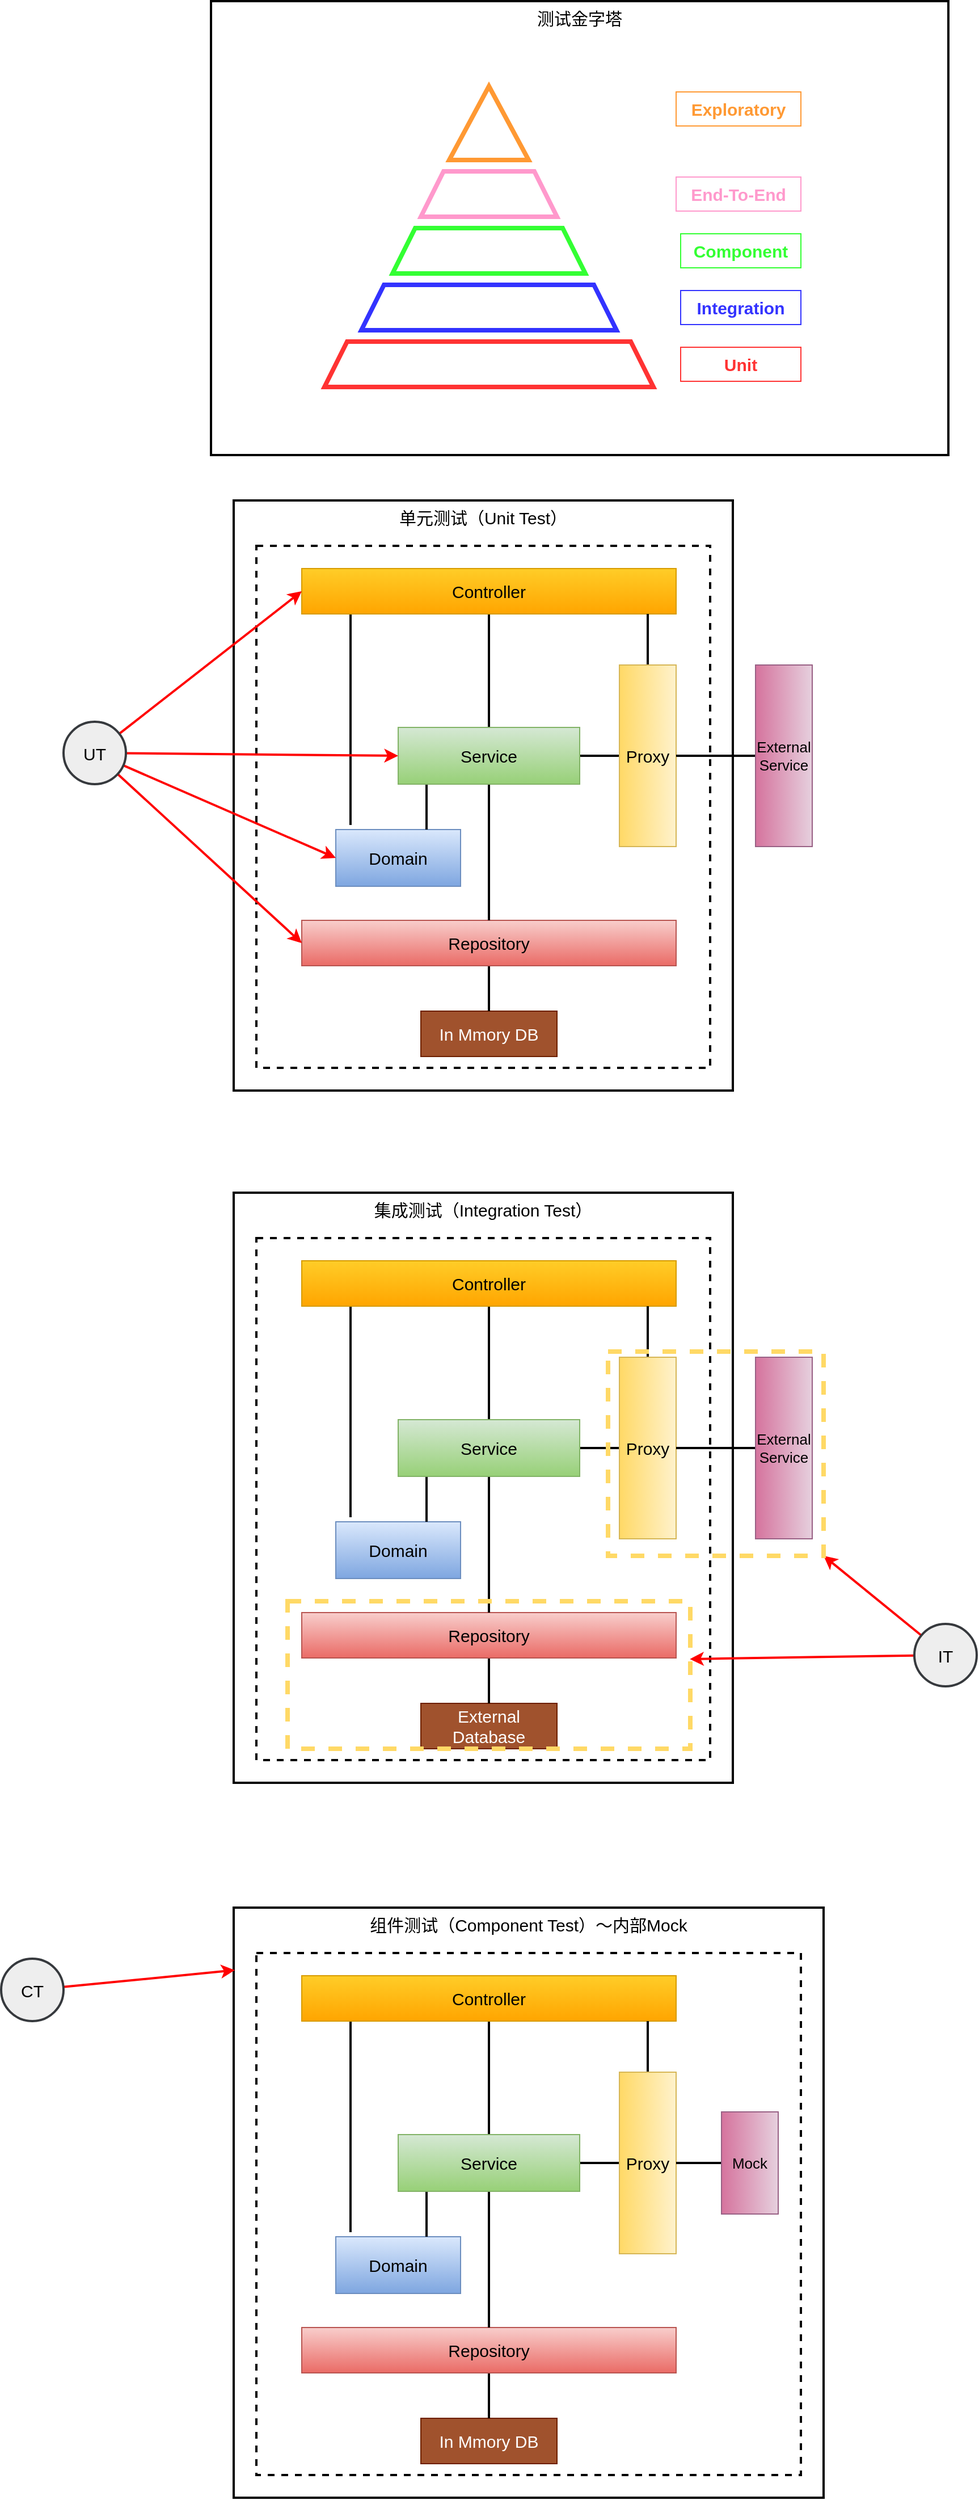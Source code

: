 <mxfile version="15.5.7" type="github">
  <diagram id="h8NxwV9EvGS1gY7jsNnz" name="Page-1">
    <mxGraphModel dx="2013" dy="1933" grid="1" gridSize="10" guides="1" tooltips="1" connect="1" arrows="1" fold="1" page="1" pageScale="1" pageWidth="827" pageHeight="1169" math="0" shadow="0">
      <root>
        <mxCell id="0" />
        <mxCell id="1" parent="0" />
        <mxCell id="YCC9_aXwLLvpVHEqEHlf-26" value="单元测试（Unit Test）" style="rounded=0;whiteSpace=wrap;html=1;fontSize=15;strokeWidth=2;align=center;verticalAlign=top;" parent="1" vertex="1">
          <mxGeometry x="20" y="80" width="440" height="520" as="geometry" />
        </mxCell>
        <mxCell id="YCC9_aXwLLvpVHEqEHlf-1" value="" style="rounded=0;whiteSpace=wrap;html=1;align=center;verticalAlign=top;fontSize=17;dashed=1;strokeWidth=2;" parent="1" vertex="1">
          <mxGeometry x="40" y="120" width="400" height="460" as="geometry" />
        </mxCell>
        <mxCell id="YCC9_aXwLLvpVHEqEHlf-15" style="edgeStyle=orthogonalEdgeStyle;rounded=0;orthogonalLoop=1;jettySize=auto;html=1;entryX=0.118;entryY=-0.08;entryDx=0;entryDy=0;entryPerimeter=0;endArrow=none;endFill=0;strokeWidth=2;" parent="1" source="YCC9_aXwLLvpVHEqEHlf-2" target="YCC9_aXwLLvpVHEqEHlf-7" edge="1">
          <mxGeometry relative="1" as="geometry">
            <Array as="points">
              <mxPoint x="123" y="230" />
              <mxPoint x="123" y="230" />
            </Array>
          </mxGeometry>
        </mxCell>
        <mxCell id="YCC9_aXwLLvpVHEqEHlf-16" style="edgeStyle=orthogonalEdgeStyle;rounded=0;orthogonalLoop=1;jettySize=auto;html=1;entryX=0.5;entryY=0;entryDx=0;entryDy=0;endArrow=none;endFill=0;strokeWidth=2;" parent="1" source="YCC9_aXwLLvpVHEqEHlf-2" target="YCC9_aXwLLvpVHEqEHlf-8" edge="1">
          <mxGeometry relative="1" as="geometry" />
        </mxCell>
        <mxCell id="YCC9_aXwLLvpVHEqEHlf-2" value="Controller" style="rounded=0;whiteSpace=wrap;html=1;fontSize=15;fillColor=#ffcd28;gradientColor=#ffa500;strokeColor=#d79b00;" parent="1" vertex="1">
          <mxGeometry x="80" y="140" width="330" height="40" as="geometry" />
        </mxCell>
        <mxCell id="YCC9_aXwLLvpVHEqEHlf-3" value="In Mmory DB" style="rounded=0;whiteSpace=wrap;html=1;fontSize=15;fillColor=#a0522d;strokeColor=#6D1F00;fontColor=#ffffff;" parent="1" vertex="1">
          <mxGeometry x="185" y="530" width="120" height="40" as="geometry" />
        </mxCell>
        <mxCell id="YCC9_aXwLLvpVHEqEHlf-6" value="" style="edgeStyle=orthogonalEdgeStyle;rounded=0;orthogonalLoop=1;jettySize=auto;html=1;endArrow=none;endFill=0;strokeWidth=2;" parent="1" source="YCC9_aXwLLvpVHEqEHlf-5" target="YCC9_aXwLLvpVHEqEHlf-3" edge="1">
          <mxGeometry relative="1" as="geometry" />
        </mxCell>
        <mxCell id="YCC9_aXwLLvpVHEqEHlf-5" value="Repository" style="rounded=0;whiteSpace=wrap;html=1;fontSize=15;fillColor=#f8cecc;gradientColor=#ea6b66;strokeColor=#b85450;" parent="1" vertex="1">
          <mxGeometry x="80" y="450" width="330" height="40" as="geometry" />
        </mxCell>
        <mxCell id="YCC9_aXwLLvpVHEqEHlf-7" value="Domain" style="rounded=0;whiteSpace=wrap;html=1;fontSize=15;fillColor=#dae8fc;gradientColor=#7ea6e0;strokeColor=#6c8ebf;" parent="1" vertex="1">
          <mxGeometry x="110" y="370" width="110" height="50" as="geometry" />
        </mxCell>
        <mxCell id="YCC9_aXwLLvpVHEqEHlf-9" value="" style="edgeStyle=orthogonalEdgeStyle;rounded=0;orthogonalLoop=1;jettySize=auto;html=1;endArrow=none;endFill=0;strokeWidth=2;" parent="1" source="YCC9_aXwLLvpVHEqEHlf-8" target="YCC9_aXwLLvpVHEqEHlf-7" edge="1">
          <mxGeometry relative="1" as="geometry">
            <Array as="points">
              <mxPoint x="190" y="350" />
              <mxPoint x="190" y="350" />
            </Array>
          </mxGeometry>
        </mxCell>
        <mxCell id="YCC9_aXwLLvpVHEqEHlf-10" style="edgeStyle=orthogonalEdgeStyle;rounded=0;orthogonalLoop=1;jettySize=auto;html=1;entryX=0.5;entryY=0;entryDx=0;entryDy=0;endArrow=none;endFill=0;strokeWidth=2;" parent="1" source="YCC9_aXwLLvpVHEqEHlf-8" target="YCC9_aXwLLvpVHEqEHlf-5" edge="1">
          <mxGeometry relative="1" as="geometry" />
        </mxCell>
        <mxCell id="YCC9_aXwLLvpVHEqEHlf-17" value="" style="edgeStyle=orthogonalEdgeStyle;rounded=0;orthogonalLoop=1;jettySize=auto;html=1;endArrow=none;endFill=0;strokeWidth=2;" parent="1" source="YCC9_aXwLLvpVHEqEHlf-8" target="YCC9_aXwLLvpVHEqEHlf-12" edge="1">
          <mxGeometry relative="1" as="geometry" />
        </mxCell>
        <mxCell id="YCC9_aXwLLvpVHEqEHlf-8" value="Service" style="rounded=0;whiteSpace=wrap;html=1;fontSize=15;fillColor=#d5e8d4;gradientColor=#97d077;strokeColor=#82b366;" parent="1" vertex="1">
          <mxGeometry x="165" y="280" width="160" height="50" as="geometry" />
        </mxCell>
        <mxCell id="YCC9_aXwLLvpVHEqEHlf-18" value="" style="edgeStyle=orthogonalEdgeStyle;rounded=0;orthogonalLoop=1;jettySize=auto;html=1;endArrow=none;endFill=0;strokeWidth=2;" parent="1" source="YCC9_aXwLLvpVHEqEHlf-12" target="YCC9_aXwLLvpVHEqEHlf-2" edge="1">
          <mxGeometry relative="1" as="geometry">
            <Array as="points">
              <mxPoint x="385" y="190" />
              <mxPoint x="385" y="190" />
            </Array>
          </mxGeometry>
        </mxCell>
        <mxCell id="YCC9_aXwLLvpVHEqEHlf-12" value="Proxy" style="rounded=0;whiteSpace=wrap;html=1;direction=south;fontSize=15;fillColor=#fff2cc;gradientColor=#ffd966;strokeColor=#d6b656;" parent="1" vertex="1">
          <mxGeometry x="360" y="225" width="50" height="160" as="geometry" />
        </mxCell>
        <mxCell id="YCC9_aXwLLvpVHEqEHlf-22" value="" style="edgeStyle=orthogonalEdgeStyle;rounded=0;orthogonalLoop=1;jettySize=auto;html=1;endArrow=none;endFill=0;strokeWidth=2;" parent="1" source="YCC9_aXwLLvpVHEqEHlf-21" target="YCC9_aXwLLvpVHEqEHlf-12" edge="1">
          <mxGeometry relative="1" as="geometry" />
        </mxCell>
        <mxCell id="YCC9_aXwLLvpVHEqEHlf-21" value="External&lt;br style=&quot;font-size: 13px;&quot;&gt;Service" style="rounded=0;whiteSpace=wrap;html=1;direction=south;fontSize=13;fillColor=#e6d0de;gradientColor=#d5739d;strokeColor=#996185;" parent="1" vertex="1">
          <mxGeometry x="480" y="225" width="50" height="160" as="geometry" />
        </mxCell>
        <mxCell id="YCC9_aXwLLvpVHEqEHlf-28" style="rounded=0;orthogonalLoop=1;jettySize=auto;html=1;entryX=0;entryY=0.5;entryDx=0;entryDy=0;fontSize=15;endArrow=classic;endFill=1;strokeWidth=2;startArrow=none;startFill=0;strokeColor=#FF0000;" parent="1" source="YCC9_aXwLLvpVHEqEHlf-27" target="YCC9_aXwLLvpVHEqEHlf-2" edge="1">
          <mxGeometry relative="1" as="geometry" />
        </mxCell>
        <mxCell id="YCC9_aXwLLvpVHEqEHlf-29" style="edgeStyle=none;rounded=0;orthogonalLoop=1;jettySize=auto;html=1;entryX=0;entryY=0.5;entryDx=0;entryDy=0;fontSize=15;startArrow=none;startFill=0;endArrow=classic;endFill=1;strokeWidth=2;strokeColor=#FF0000;" parent="1" source="YCC9_aXwLLvpVHEqEHlf-27" target="YCC9_aXwLLvpVHEqEHlf-8" edge="1">
          <mxGeometry relative="1" as="geometry" />
        </mxCell>
        <mxCell id="YCC9_aXwLLvpVHEqEHlf-30" style="edgeStyle=none;rounded=0;orthogonalLoop=1;jettySize=auto;html=1;entryX=0;entryY=0.5;entryDx=0;entryDy=0;fontSize=15;startArrow=none;startFill=0;endArrow=classic;endFill=1;strokeWidth=2;strokeColor=#FF0000;" parent="1" source="YCC9_aXwLLvpVHEqEHlf-27" target="YCC9_aXwLLvpVHEqEHlf-7" edge="1">
          <mxGeometry relative="1" as="geometry" />
        </mxCell>
        <mxCell id="YCC9_aXwLLvpVHEqEHlf-31" style="edgeStyle=none;rounded=0;orthogonalLoop=1;jettySize=auto;html=1;entryX=0;entryY=0.5;entryDx=0;entryDy=0;fontSize=15;startArrow=none;startFill=0;endArrow=classic;endFill=1;strokeWidth=2;strokeColor=#FF0000;" parent="1" source="YCC9_aXwLLvpVHEqEHlf-27" target="YCC9_aXwLLvpVHEqEHlf-5" edge="1">
          <mxGeometry relative="1" as="geometry" />
        </mxCell>
        <mxCell id="YCC9_aXwLLvpVHEqEHlf-27" value="UT" style="ellipse;whiteSpace=wrap;html=1;aspect=fixed;fontSize=15;strokeWidth=2;align=center;verticalAlign=middle;fillColor=#eeeeee;strokeColor=#36393d;" parent="1" vertex="1">
          <mxGeometry x="-130" y="275" width="55" height="55" as="geometry" />
        </mxCell>
        <mxCell id="9MGFe9B6X9eKahvPxP4n-1" value="集成测试（Integration Test）" style="rounded=0;whiteSpace=wrap;html=1;fontSize=15;strokeWidth=2;align=center;verticalAlign=top;" vertex="1" parent="1">
          <mxGeometry x="20" y="690" width="440" height="520" as="geometry" />
        </mxCell>
        <mxCell id="9MGFe9B6X9eKahvPxP4n-2" value="" style="rounded=0;whiteSpace=wrap;html=1;align=center;verticalAlign=top;fontSize=17;dashed=1;strokeWidth=2;" vertex="1" parent="1">
          <mxGeometry x="40" y="730" width="400" height="460" as="geometry" />
        </mxCell>
        <mxCell id="9MGFe9B6X9eKahvPxP4n-3" style="edgeStyle=orthogonalEdgeStyle;rounded=0;orthogonalLoop=1;jettySize=auto;html=1;entryX=0.118;entryY=-0.08;entryDx=0;entryDy=0;entryPerimeter=0;endArrow=none;endFill=0;strokeWidth=2;" edge="1" parent="1" source="9MGFe9B6X9eKahvPxP4n-5" target="9MGFe9B6X9eKahvPxP4n-9">
          <mxGeometry relative="1" as="geometry">
            <Array as="points">
              <mxPoint x="123" y="840" />
              <mxPoint x="123" y="840" />
            </Array>
          </mxGeometry>
        </mxCell>
        <mxCell id="9MGFe9B6X9eKahvPxP4n-4" style="edgeStyle=orthogonalEdgeStyle;rounded=0;orthogonalLoop=1;jettySize=auto;html=1;entryX=0.5;entryY=0;entryDx=0;entryDy=0;endArrow=none;endFill=0;strokeWidth=2;" edge="1" parent="1" source="9MGFe9B6X9eKahvPxP4n-5" target="9MGFe9B6X9eKahvPxP4n-13">
          <mxGeometry relative="1" as="geometry" />
        </mxCell>
        <mxCell id="9MGFe9B6X9eKahvPxP4n-5" value="Controller" style="rounded=0;whiteSpace=wrap;html=1;fontSize=15;fillColor=#ffcd28;gradientColor=#ffa500;strokeColor=#d79b00;" vertex="1" parent="1">
          <mxGeometry x="80" y="750" width="330" height="40" as="geometry" />
        </mxCell>
        <mxCell id="9MGFe9B6X9eKahvPxP4n-6" value="External Database" style="rounded=0;whiteSpace=wrap;html=1;fontSize=15;fillColor=#a0522d;strokeColor=#6D1F00;fontColor=#ffffff;" vertex="1" parent="1">
          <mxGeometry x="185" y="1140" width="120" height="40" as="geometry" />
        </mxCell>
        <mxCell id="9MGFe9B6X9eKahvPxP4n-7" value="" style="edgeStyle=orthogonalEdgeStyle;rounded=0;orthogonalLoop=1;jettySize=auto;html=1;endArrow=none;endFill=0;strokeWidth=2;" edge="1" parent="1" source="9MGFe9B6X9eKahvPxP4n-8" target="9MGFe9B6X9eKahvPxP4n-6">
          <mxGeometry relative="1" as="geometry" />
        </mxCell>
        <mxCell id="9MGFe9B6X9eKahvPxP4n-8" value="Repository" style="rounded=0;whiteSpace=wrap;html=1;fontSize=15;fillColor=#f8cecc;gradientColor=#ea6b66;strokeColor=#b85450;" vertex="1" parent="1">
          <mxGeometry x="80" y="1060" width="330" height="40" as="geometry" />
        </mxCell>
        <mxCell id="9MGFe9B6X9eKahvPxP4n-9" value="Domain" style="rounded=0;whiteSpace=wrap;html=1;fontSize=15;fillColor=#dae8fc;gradientColor=#7ea6e0;strokeColor=#6c8ebf;" vertex="1" parent="1">
          <mxGeometry x="110" y="980" width="110" height="50" as="geometry" />
        </mxCell>
        <mxCell id="9MGFe9B6X9eKahvPxP4n-10" value="" style="edgeStyle=orthogonalEdgeStyle;rounded=0;orthogonalLoop=1;jettySize=auto;html=1;endArrow=none;endFill=0;strokeWidth=2;" edge="1" parent="1" source="9MGFe9B6X9eKahvPxP4n-13" target="9MGFe9B6X9eKahvPxP4n-9">
          <mxGeometry relative="1" as="geometry">
            <Array as="points">
              <mxPoint x="190" y="960" />
              <mxPoint x="190" y="960" />
            </Array>
          </mxGeometry>
        </mxCell>
        <mxCell id="9MGFe9B6X9eKahvPxP4n-11" style="edgeStyle=orthogonalEdgeStyle;rounded=0;orthogonalLoop=1;jettySize=auto;html=1;entryX=0.5;entryY=0;entryDx=0;entryDy=0;endArrow=none;endFill=0;strokeWidth=2;" edge="1" parent="1" source="9MGFe9B6X9eKahvPxP4n-13" target="9MGFe9B6X9eKahvPxP4n-8">
          <mxGeometry relative="1" as="geometry" />
        </mxCell>
        <mxCell id="9MGFe9B6X9eKahvPxP4n-12" value="" style="edgeStyle=orthogonalEdgeStyle;rounded=0;orthogonalLoop=1;jettySize=auto;html=1;endArrow=none;endFill=0;strokeWidth=2;" edge="1" parent="1" source="9MGFe9B6X9eKahvPxP4n-13" target="9MGFe9B6X9eKahvPxP4n-15">
          <mxGeometry relative="1" as="geometry" />
        </mxCell>
        <mxCell id="9MGFe9B6X9eKahvPxP4n-13" value="Service" style="rounded=0;whiteSpace=wrap;html=1;fontSize=15;fillColor=#d5e8d4;gradientColor=#97d077;strokeColor=#82b366;" vertex="1" parent="1">
          <mxGeometry x="165" y="890" width="160" height="50" as="geometry" />
        </mxCell>
        <mxCell id="9MGFe9B6X9eKahvPxP4n-14" value="" style="edgeStyle=orthogonalEdgeStyle;rounded=0;orthogonalLoop=1;jettySize=auto;html=1;endArrow=none;endFill=0;strokeWidth=2;" edge="1" parent="1" source="9MGFe9B6X9eKahvPxP4n-15" target="9MGFe9B6X9eKahvPxP4n-5">
          <mxGeometry relative="1" as="geometry">
            <Array as="points">
              <mxPoint x="385" y="800" />
              <mxPoint x="385" y="800" />
            </Array>
          </mxGeometry>
        </mxCell>
        <mxCell id="9MGFe9B6X9eKahvPxP4n-15" value="Proxy" style="rounded=0;whiteSpace=wrap;html=1;direction=south;fontSize=15;fillColor=#fff2cc;gradientColor=#ffd966;strokeColor=#d6b656;" vertex="1" parent="1">
          <mxGeometry x="360" y="835" width="50" height="160" as="geometry" />
        </mxCell>
        <mxCell id="9MGFe9B6X9eKahvPxP4n-16" value="" style="edgeStyle=orthogonalEdgeStyle;rounded=0;orthogonalLoop=1;jettySize=auto;html=1;endArrow=none;endFill=0;strokeWidth=2;" edge="1" parent="1" source="9MGFe9B6X9eKahvPxP4n-17" target="9MGFe9B6X9eKahvPxP4n-15">
          <mxGeometry relative="1" as="geometry" />
        </mxCell>
        <mxCell id="9MGFe9B6X9eKahvPxP4n-17" value="External&lt;br style=&quot;font-size: 13px;&quot;&gt;Service" style="rounded=0;whiteSpace=wrap;html=1;direction=south;fontSize=13;fillColor=#e6d0de;gradientColor=#d5739d;strokeColor=#996185;" vertex="1" parent="1">
          <mxGeometry x="480" y="835" width="50" height="160" as="geometry" />
        </mxCell>
        <mxCell id="9MGFe9B6X9eKahvPxP4n-27" style="rounded=0;orthogonalLoop=1;jettySize=auto;html=1;entryX=1;entryY=1;entryDx=0;entryDy=0;strokeColor=#FF0000;strokeWidth=2;" edge="1" parent="1" source="9MGFe9B6X9eKahvPxP4n-23" target="9MGFe9B6X9eKahvPxP4n-25">
          <mxGeometry relative="1" as="geometry" />
        </mxCell>
        <mxCell id="9MGFe9B6X9eKahvPxP4n-28" style="edgeStyle=none;rounded=0;orthogonalLoop=1;jettySize=auto;html=1;entryX=0.999;entryY=0.392;entryDx=0;entryDy=0;entryPerimeter=0;strokeColor=#FF0000;strokeWidth=2;" edge="1" parent="1" source="9MGFe9B6X9eKahvPxP4n-23" target="9MGFe9B6X9eKahvPxP4n-26">
          <mxGeometry relative="1" as="geometry" />
        </mxCell>
        <mxCell id="9MGFe9B6X9eKahvPxP4n-23" value="IT" style="ellipse;whiteSpace=wrap;html=1;aspect=fixed;fontSize=15;strokeWidth=2;align=center;verticalAlign=middle;fillColor=#eeeeee;strokeColor=#36393d;" vertex="1" parent="1">
          <mxGeometry x="620" y="1070" width="55" height="55" as="geometry" />
        </mxCell>
        <mxCell id="9MGFe9B6X9eKahvPxP4n-25" value="" style="rounded=0;whiteSpace=wrap;html=1;dashed=1;strokeWidth=4;fillColor=none;strokeColor=#FFD966;perimeterSpacing=0;" vertex="1" parent="1">
          <mxGeometry x="350" y="830" width="190" height="180" as="geometry" />
        </mxCell>
        <mxCell id="9MGFe9B6X9eKahvPxP4n-26" value="" style="rounded=0;whiteSpace=wrap;html=1;dashed=1;strokeColor=#FFD966;strokeWidth=4;fillColor=none;perimeterSpacing=0;" vertex="1" parent="1">
          <mxGeometry x="67.5" y="1050" width="355" height="130" as="geometry" />
        </mxCell>
        <mxCell id="9MGFe9B6X9eKahvPxP4n-29" value="组件测试（Component Test）～内部Mock" style="rounded=0;whiteSpace=wrap;html=1;fontSize=15;strokeWidth=2;align=center;verticalAlign=top;" vertex="1" parent="1">
          <mxGeometry x="20" y="1320" width="520" height="520" as="geometry" />
        </mxCell>
        <mxCell id="9MGFe9B6X9eKahvPxP4n-30" value="" style="rounded=0;whiteSpace=wrap;html=1;align=center;verticalAlign=top;fontSize=17;dashed=1;strokeWidth=2;" vertex="1" parent="1">
          <mxGeometry x="40" y="1360" width="480" height="460" as="geometry" />
        </mxCell>
        <mxCell id="9MGFe9B6X9eKahvPxP4n-31" style="edgeStyle=orthogonalEdgeStyle;rounded=0;orthogonalLoop=1;jettySize=auto;html=1;entryX=0.118;entryY=-0.08;entryDx=0;entryDy=0;entryPerimeter=0;endArrow=none;endFill=0;strokeWidth=2;" edge="1" parent="1" source="9MGFe9B6X9eKahvPxP4n-33" target="9MGFe9B6X9eKahvPxP4n-37">
          <mxGeometry relative="1" as="geometry">
            <Array as="points">
              <mxPoint x="123" y="1470" />
              <mxPoint x="123" y="1470" />
            </Array>
          </mxGeometry>
        </mxCell>
        <mxCell id="9MGFe9B6X9eKahvPxP4n-32" style="edgeStyle=orthogonalEdgeStyle;rounded=0;orthogonalLoop=1;jettySize=auto;html=1;entryX=0.5;entryY=0;entryDx=0;entryDy=0;endArrow=none;endFill=0;strokeWidth=2;" edge="1" parent="1" source="9MGFe9B6X9eKahvPxP4n-33" target="9MGFe9B6X9eKahvPxP4n-41">
          <mxGeometry relative="1" as="geometry" />
        </mxCell>
        <mxCell id="9MGFe9B6X9eKahvPxP4n-33" value="Controller" style="rounded=0;whiteSpace=wrap;html=1;fontSize=15;fillColor=#ffcd28;gradientColor=#ffa500;strokeColor=#d79b00;" vertex="1" parent="1">
          <mxGeometry x="80" y="1380" width="330" height="40" as="geometry" />
        </mxCell>
        <mxCell id="9MGFe9B6X9eKahvPxP4n-34" value="In Mmory DB" style="rounded=0;whiteSpace=wrap;html=1;fontSize=15;fillColor=#a0522d;strokeColor=#6D1F00;fontColor=#ffffff;" vertex="1" parent="1">
          <mxGeometry x="185" y="1770" width="120" height="40" as="geometry" />
        </mxCell>
        <mxCell id="9MGFe9B6X9eKahvPxP4n-35" value="" style="edgeStyle=orthogonalEdgeStyle;rounded=0;orthogonalLoop=1;jettySize=auto;html=1;endArrow=none;endFill=0;strokeWidth=2;" edge="1" parent="1" source="9MGFe9B6X9eKahvPxP4n-36" target="9MGFe9B6X9eKahvPxP4n-34">
          <mxGeometry relative="1" as="geometry" />
        </mxCell>
        <mxCell id="9MGFe9B6X9eKahvPxP4n-36" value="Repository" style="rounded=0;whiteSpace=wrap;html=1;fontSize=15;fillColor=#f8cecc;gradientColor=#ea6b66;strokeColor=#b85450;" vertex="1" parent="1">
          <mxGeometry x="80" y="1690" width="330" height="40" as="geometry" />
        </mxCell>
        <mxCell id="9MGFe9B6X9eKahvPxP4n-37" value="Domain" style="rounded=0;whiteSpace=wrap;html=1;fontSize=15;fillColor=#dae8fc;gradientColor=#7ea6e0;strokeColor=#6c8ebf;" vertex="1" parent="1">
          <mxGeometry x="110" y="1610" width="110" height="50" as="geometry" />
        </mxCell>
        <mxCell id="9MGFe9B6X9eKahvPxP4n-38" value="" style="edgeStyle=orthogonalEdgeStyle;rounded=0;orthogonalLoop=1;jettySize=auto;html=1;endArrow=none;endFill=0;strokeWidth=2;" edge="1" parent="1" source="9MGFe9B6X9eKahvPxP4n-41" target="9MGFe9B6X9eKahvPxP4n-37">
          <mxGeometry relative="1" as="geometry">
            <Array as="points">
              <mxPoint x="190" y="1590" />
              <mxPoint x="190" y="1590" />
            </Array>
          </mxGeometry>
        </mxCell>
        <mxCell id="9MGFe9B6X9eKahvPxP4n-39" style="edgeStyle=orthogonalEdgeStyle;rounded=0;orthogonalLoop=1;jettySize=auto;html=1;entryX=0.5;entryY=0;entryDx=0;entryDy=0;endArrow=none;endFill=0;strokeWidth=2;" edge="1" parent="1" source="9MGFe9B6X9eKahvPxP4n-41" target="9MGFe9B6X9eKahvPxP4n-36">
          <mxGeometry relative="1" as="geometry" />
        </mxCell>
        <mxCell id="9MGFe9B6X9eKahvPxP4n-40" value="" style="edgeStyle=orthogonalEdgeStyle;rounded=0;orthogonalLoop=1;jettySize=auto;html=1;endArrow=none;endFill=0;strokeWidth=2;" edge="1" parent="1" source="9MGFe9B6X9eKahvPxP4n-41" target="9MGFe9B6X9eKahvPxP4n-43">
          <mxGeometry relative="1" as="geometry" />
        </mxCell>
        <mxCell id="9MGFe9B6X9eKahvPxP4n-41" value="Service" style="rounded=0;whiteSpace=wrap;html=1;fontSize=15;fillColor=#d5e8d4;gradientColor=#97d077;strokeColor=#82b366;" vertex="1" parent="1">
          <mxGeometry x="165" y="1520" width="160" height="50" as="geometry" />
        </mxCell>
        <mxCell id="9MGFe9B6X9eKahvPxP4n-42" value="" style="edgeStyle=orthogonalEdgeStyle;rounded=0;orthogonalLoop=1;jettySize=auto;html=1;endArrow=none;endFill=0;strokeWidth=2;" edge="1" parent="1" source="9MGFe9B6X9eKahvPxP4n-43" target="9MGFe9B6X9eKahvPxP4n-33">
          <mxGeometry relative="1" as="geometry">
            <Array as="points">
              <mxPoint x="385" y="1430" />
              <mxPoint x="385" y="1430" />
            </Array>
          </mxGeometry>
        </mxCell>
        <mxCell id="9MGFe9B6X9eKahvPxP4n-43" value="Proxy" style="rounded=0;whiteSpace=wrap;html=1;direction=south;fontSize=15;fillColor=#fff2cc;gradientColor=#ffd966;strokeColor=#d6b656;" vertex="1" parent="1">
          <mxGeometry x="360" y="1465" width="50" height="160" as="geometry" />
        </mxCell>
        <mxCell id="9MGFe9B6X9eKahvPxP4n-44" value="" style="edgeStyle=orthogonalEdgeStyle;rounded=0;orthogonalLoop=1;jettySize=auto;html=1;endArrow=none;endFill=0;strokeWidth=2;" edge="1" parent="1" source="9MGFe9B6X9eKahvPxP4n-45" target="9MGFe9B6X9eKahvPxP4n-43">
          <mxGeometry relative="1" as="geometry" />
        </mxCell>
        <mxCell id="9MGFe9B6X9eKahvPxP4n-45" value="Mock" style="rounded=0;whiteSpace=wrap;html=1;direction=south;fontSize=13;fillColor=#e6d0de;gradientColor=#d5739d;strokeColor=#996185;" vertex="1" parent="1">
          <mxGeometry x="450" y="1500" width="50" height="90" as="geometry" />
        </mxCell>
        <mxCell id="9MGFe9B6X9eKahvPxP4n-51" style="edgeStyle=none;rounded=0;orthogonalLoop=1;jettySize=auto;html=1;entryX=0.002;entryY=0.106;entryDx=0;entryDy=0;entryPerimeter=0;strokeColor=#FF0000;strokeWidth=2;" edge="1" parent="1" source="9MGFe9B6X9eKahvPxP4n-48" target="9MGFe9B6X9eKahvPxP4n-29">
          <mxGeometry relative="1" as="geometry" />
        </mxCell>
        <mxCell id="9MGFe9B6X9eKahvPxP4n-48" value="CT" style="ellipse;whiteSpace=wrap;html=1;aspect=fixed;fontSize=15;strokeWidth=2;align=center;verticalAlign=middle;fillColor=#eeeeee;strokeColor=#36393d;" vertex="1" parent="1">
          <mxGeometry x="-185" y="1365" width="55" height="55" as="geometry" />
        </mxCell>
        <mxCell id="9MGFe9B6X9eKahvPxP4n-52" value="" style="triangle;whiteSpace=wrap;html=1;strokeColor=#FF9933;strokeWidth=4;fillColor=none;rotation=-90;" vertex="1" parent="1">
          <mxGeometry x="212.5" y="-287.5" width="65" height="70" as="geometry" />
        </mxCell>
        <mxCell id="9MGFe9B6X9eKahvPxP4n-53" value="&lt;span style=&quot;color: rgb(255 , 255 , 255) ; font-size: 15px&quot;&gt;In Mmory DB&lt;/span&gt;" style="shape=trapezoid;perimeter=trapezoidPerimeter;whiteSpace=wrap;html=1;fixedSize=1;strokeColor=#FF99CC;strokeWidth=4;fillColor=none;" vertex="1" parent="1">
          <mxGeometry x="185" y="-210" width="120" height="40" as="geometry" />
        </mxCell>
        <mxCell id="9MGFe9B6X9eKahvPxP4n-54" value="&lt;span style=&quot;color: rgb(255 , 255 , 255) ; font-size: 15px&quot;&gt;In Mmory DB&lt;/span&gt;" style="shape=trapezoid;perimeter=trapezoidPerimeter;whiteSpace=wrap;html=1;fixedSize=1;strokeColor=#33FF33;strokeWidth=4;fillColor=none;" vertex="1" parent="1">
          <mxGeometry x="160" y="-160" width="170" height="40" as="geometry" />
        </mxCell>
        <mxCell id="9MGFe9B6X9eKahvPxP4n-55" value="&lt;span style=&quot;color: rgb(255 , 255 , 255) ; font-size: 15px&quot;&gt;In Mmory DB&lt;/span&gt;" style="shape=trapezoid;perimeter=trapezoidPerimeter;whiteSpace=wrap;html=1;fixedSize=1;strokeColor=#3333FF;strokeWidth=4;fillColor=none;" vertex="1" parent="1">
          <mxGeometry x="132.5" y="-110" width="225" height="40" as="geometry" />
        </mxCell>
        <mxCell id="9MGFe9B6X9eKahvPxP4n-56" value="&lt;span style=&quot;color: rgb(255 , 255 , 255) ; font-size: 15px&quot;&gt;In Mmory DB&lt;/span&gt;" style="shape=trapezoid;perimeter=trapezoidPerimeter;whiteSpace=wrap;html=1;fixedSize=1;strokeColor=#FF3333;strokeWidth=4;fillColor=none;" vertex="1" parent="1">
          <mxGeometry x="100" y="-60" width="290" height="40" as="geometry" />
        </mxCell>
        <mxCell id="9MGFe9B6X9eKahvPxP4n-57" value="Exploratory" style="text;html=1;strokeColor=#FF9933;fillColor=none;align=center;verticalAlign=middle;whiteSpace=wrap;rounded=0;fontColor=#FF9933;fontStyle=1;fontSize=15;" vertex="1" parent="1">
          <mxGeometry x="410" y="-280" width="110" height="30" as="geometry" />
        </mxCell>
        <mxCell id="9MGFe9B6X9eKahvPxP4n-58" value="End-To-End" style="text;html=1;strokeColor=#FF99CC;fillColor=none;align=center;verticalAlign=middle;whiteSpace=wrap;rounded=0;fontColor=#FF99CC;fontStyle=1;fontSize=15;" vertex="1" parent="1">
          <mxGeometry x="410" y="-205" width="110" height="30" as="geometry" />
        </mxCell>
        <mxCell id="9MGFe9B6X9eKahvPxP4n-59" value="Component" style="text;html=1;strokeColor=#33FF33;fillColor=none;align=center;verticalAlign=middle;whiteSpace=wrap;rounded=0;fontColor=#33FF33;fontSize=15;fontStyle=1" vertex="1" parent="1">
          <mxGeometry x="414" y="-155" width="106" height="30" as="geometry" />
        </mxCell>
        <mxCell id="9MGFe9B6X9eKahvPxP4n-60" value="Integration" style="text;html=1;strokeColor=#3333FF;fillColor=none;align=center;verticalAlign=middle;whiteSpace=wrap;rounded=0;fontColor=#3333FF;fontSize=15;fontStyle=1" vertex="1" parent="1">
          <mxGeometry x="414" y="-105" width="106" height="30" as="geometry" />
        </mxCell>
        <mxCell id="9MGFe9B6X9eKahvPxP4n-61" value="Unit" style="text;html=1;strokeColor=#FF3333;fillColor=none;align=center;verticalAlign=middle;whiteSpace=wrap;rounded=0;fontStyle=1;fontSize=15;fontColor=#FF3333;" vertex="1" parent="1">
          <mxGeometry x="414" y="-55" width="106" height="30" as="geometry" />
        </mxCell>
        <mxCell id="9MGFe9B6X9eKahvPxP4n-62" value="测试金字塔" style="rounded=0;whiteSpace=wrap;html=1;fontSize=15;fontColor=#000000;strokeColor=#000000;strokeWidth=2;fillColor=none;horizontal=1;verticalAlign=top;" vertex="1" parent="1">
          <mxGeometry y="-360" width="650" height="400" as="geometry" />
        </mxCell>
      </root>
    </mxGraphModel>
  </diagram>
</mxfile>
